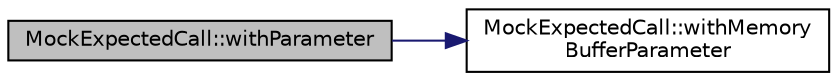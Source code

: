 digraph "MockExpectedCall::withParameter"
{
 // LATEX_PDF_SIZE
  edge [fontname="Helvetica",fontsize="10",labelfontname="Helvetica",labelfontsize="10"];
  node [fontname="Helvetica",fontsize="10",shape=record];
  rankdir="LR";
  Node1 [label="MockExpectedCall::withParameter",height=0.2,width=0.4,color="black", fillcolor="grey75", style="filled", fontcolor="black",tooltip=" "];
  Node1 -> Node2 [color="midnightblue",fontsize="10",style="solid",fontname="Helvetica"];
  Node2 [label="MockExpectedCall::withMemory\lBufferParameter",height=0.2,width=0.4,color="black", fillcolor="white", style="filled",URL="$classMockExpectedCall.html#a8fe00bc7c9f7f0bf5b848108fb338a4c",tooltip=" "];
}
